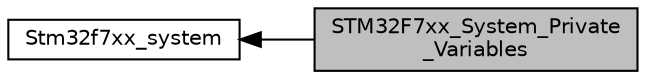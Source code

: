 digraph "STM32F7xx_System_Private_Variables"
{
  edge [fontname="Helvetica",fontsize="10",labelfontname="Helvetica",labelfontsize="10"];
  node [fontname="Helvetica",fontsize="10",shape=box];
  rankdir=LR;
  Node1 [label="STM32F7xx_System_Private\l_Variables",height=0.2,width=0.4,color="black", fillcolor="grey75", style="filled", fontcolor="black",tooltip=" "];
  Node2 [label="Stm32f7xx_system",height=0.2,width=0.4,color="black", fillcolor="white", style="filled",URL="$group__stm32f7xx__system.html",tooltip=" "];
  Node2->Node1 [shape=plaintext, dir="back", style="solid"];
}
